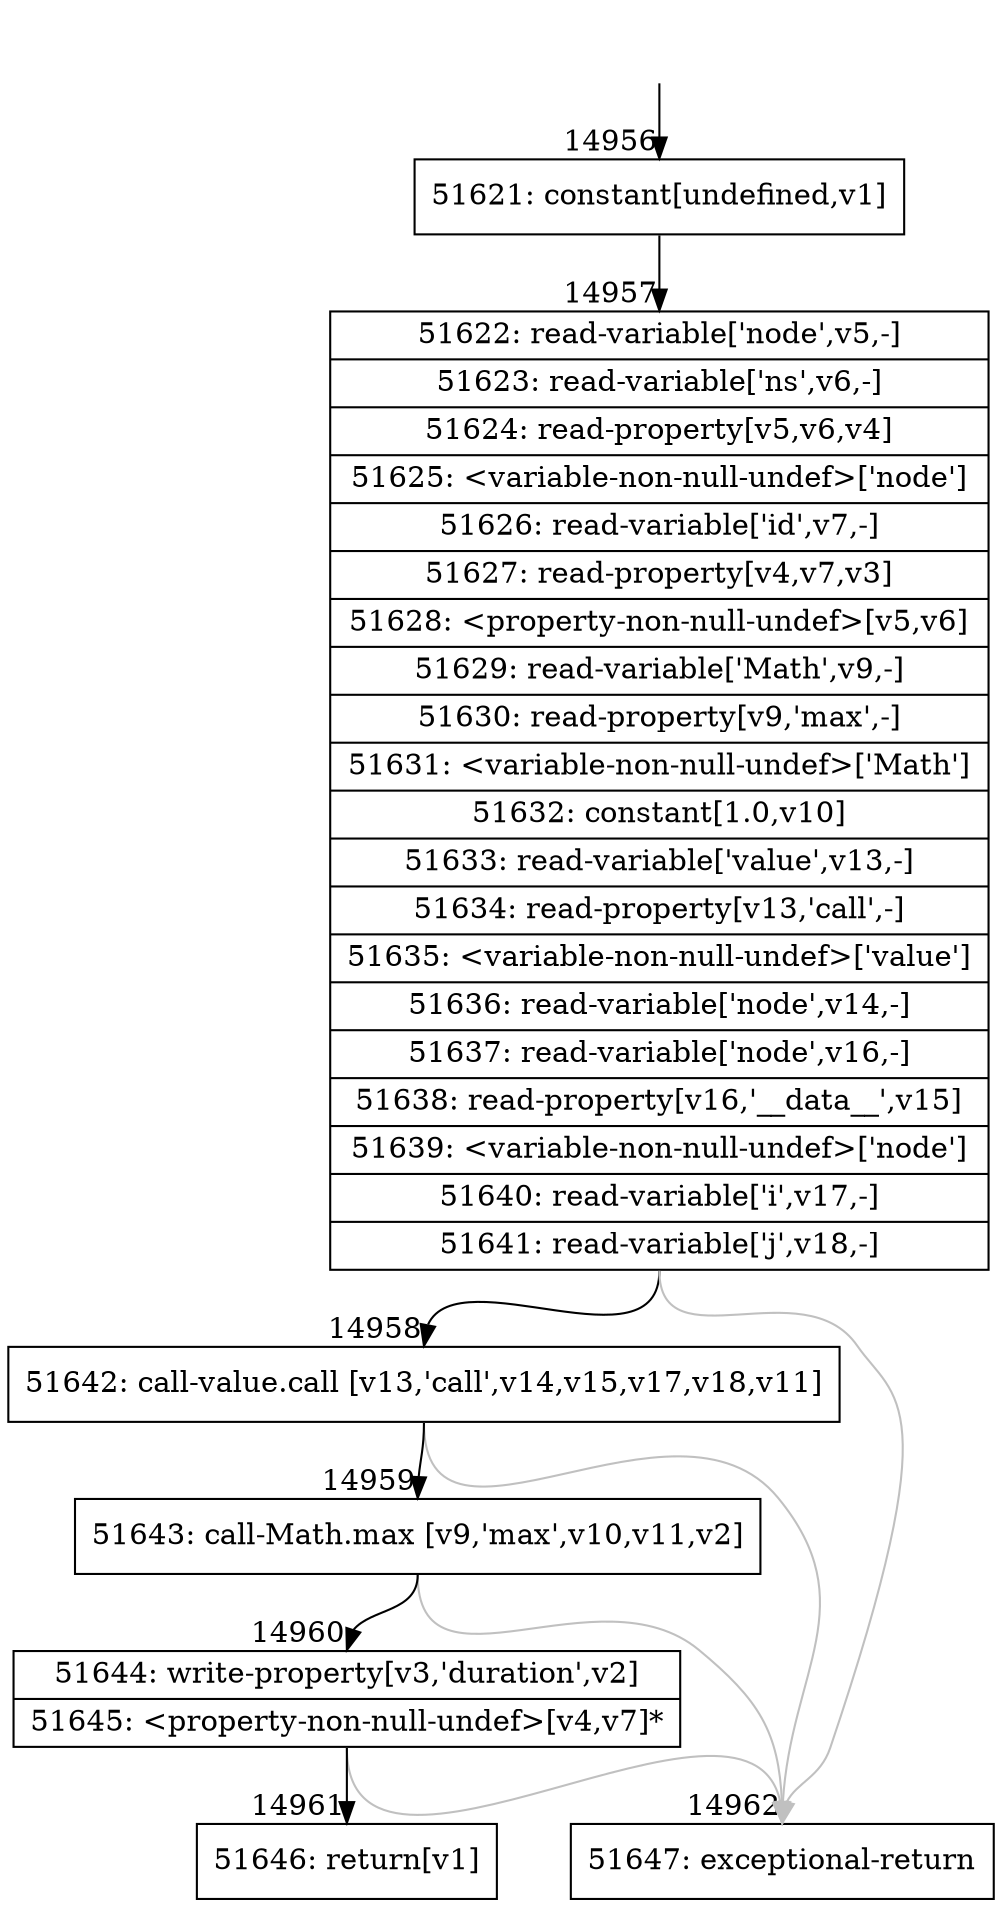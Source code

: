 digraph {
rankdir="TD"
BB_entry1398[shape=none,label=""];
BB_entry1398 -> BB14956 [tailport=s, headport=n, headlabel="    14956"]
BB14956 [shape=record label="{51621: constant[undefined,v1]}" ] 
BB14956 -> BB14957 [tailport=s, headport=n, headlabel="      14957"]
BB14957 [shape=record label="{51622: read-variable['node',v5,-]|51623: read-variable['ns',v6,-]|51624: read-property[v5,v6,v4]|51625: \<variable-non-null-undef\>['node']|51626: read-variable['id',v7,-]|51627: read-property[v4,v7,v3]|51628: \<property-non-null-undef\>[v5,v6]|51629: read-variable['Math',v9,-]|51630: read-property[v9,'max',-]|51631: \<variable-non-null-undef\>['Math']|51632: constant[1.0,v10]|51633: read-variable['value',v13,-]|51634: read-property[v13,'call',-]|51635: \<variable-non-null-undef\>['value']|51636: read-variable['node',v14,-]|51637: read-variable['node',v16,-]|51638: read-property[v16,'__data__',v15]|51639: \<variable-non-null-undef\>['node']|51640: read-variable['i',v17,-]|51641: read-variable['j',v18,-]}" ] 
BB14957 -> BB14958 [tailport=s, headport=n, headlabel="      14958"]
BB14957 -> BB14962 [tailport=s, headport=n, color=gray, headlabel="      14962"]
BB14958 [shape=record label="{51642: call-value.call [v13,'call',v14,v15,v17,v18,v11]}" ] 
BB14958 -> BB14959 [tailport=s, headport=n, headlabel="      14959"]
BB14958 -> BB14962 [tailport=s, headport=n, color=gray]
BB14959 [shape=record label="{51643: call-Math.max [v9,'max',v10,v11,v2]}" ] 
BB14959 -> BB14960 [tailport=s, headport=n, headlabel="      14960"]
BB14959 -> BB14962 [tailport=s, headport=n, color=gray]
BB14960 [shape=record label="{51644: write-property[v3,'duration',v2]|51645: \<property-non-null-undef\>[v4,v7]*}" ] 
BB14960 -> BB14961 [tailport=s, headport=n, headlabel="      14961"]
BB14960 -> BB14962 [tailport=s, headport=n, color=gray]
BB14961 [shape=record label="{51646: return[v1]}" ] 
BB14962 [shape=record label="{51647: exceptional-return}" ] 
//#$~ 8818
}
